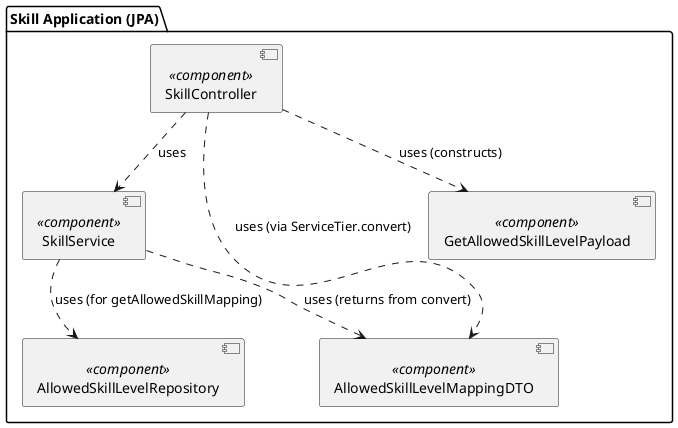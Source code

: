 @startuml
package "Skill Application (JPA)" {
  [SkillController] <<component>> as WebTier
  [SkillService] <<component>> as ServiceTier
  ' Assume SkillService might interact with a repository for AllowedSkillLevelEntity
  [AllowedSkillLevelRepository] <<component>> as DataAccessTier
  [AllowedSkillLevelMappingDTO] <<component>> as DTO_Component
  [GetAllowedSkillLevelPayload] <<component>> as Payload_DTO_Component
}
WebTier ..> ServiceTier : uses
ServiceTier ..> DataAccessTier : uses (for getAllowedSkillMapping)
WebTier ..> DTO_Component : uses (via ServiceTier.convert)
WebTier ..> Payload_DTO_Component : uses (constructs)
ServiceTier ..> DTO_Component : uses (returns from convert)
@enduml
